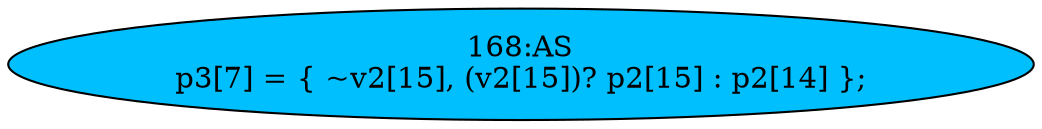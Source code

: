 strict digraph "" {
	node [label="\N"];
	"168:AS"	 [ast="<pyverilog.vparser.ast.Assign object at 0x7fee230107d0>",
		def_var="['p3']",
		fillcolor=deepskyblue,
		label="168:AS
p3[7] = { ~v2[15], (v2[15])? p2[15] : p2[14] };",
		statements="[]",
		style=filled,
		typ=Assign,
		use_var="['v2', 'v2', 'p2', 'p2']"];
}
